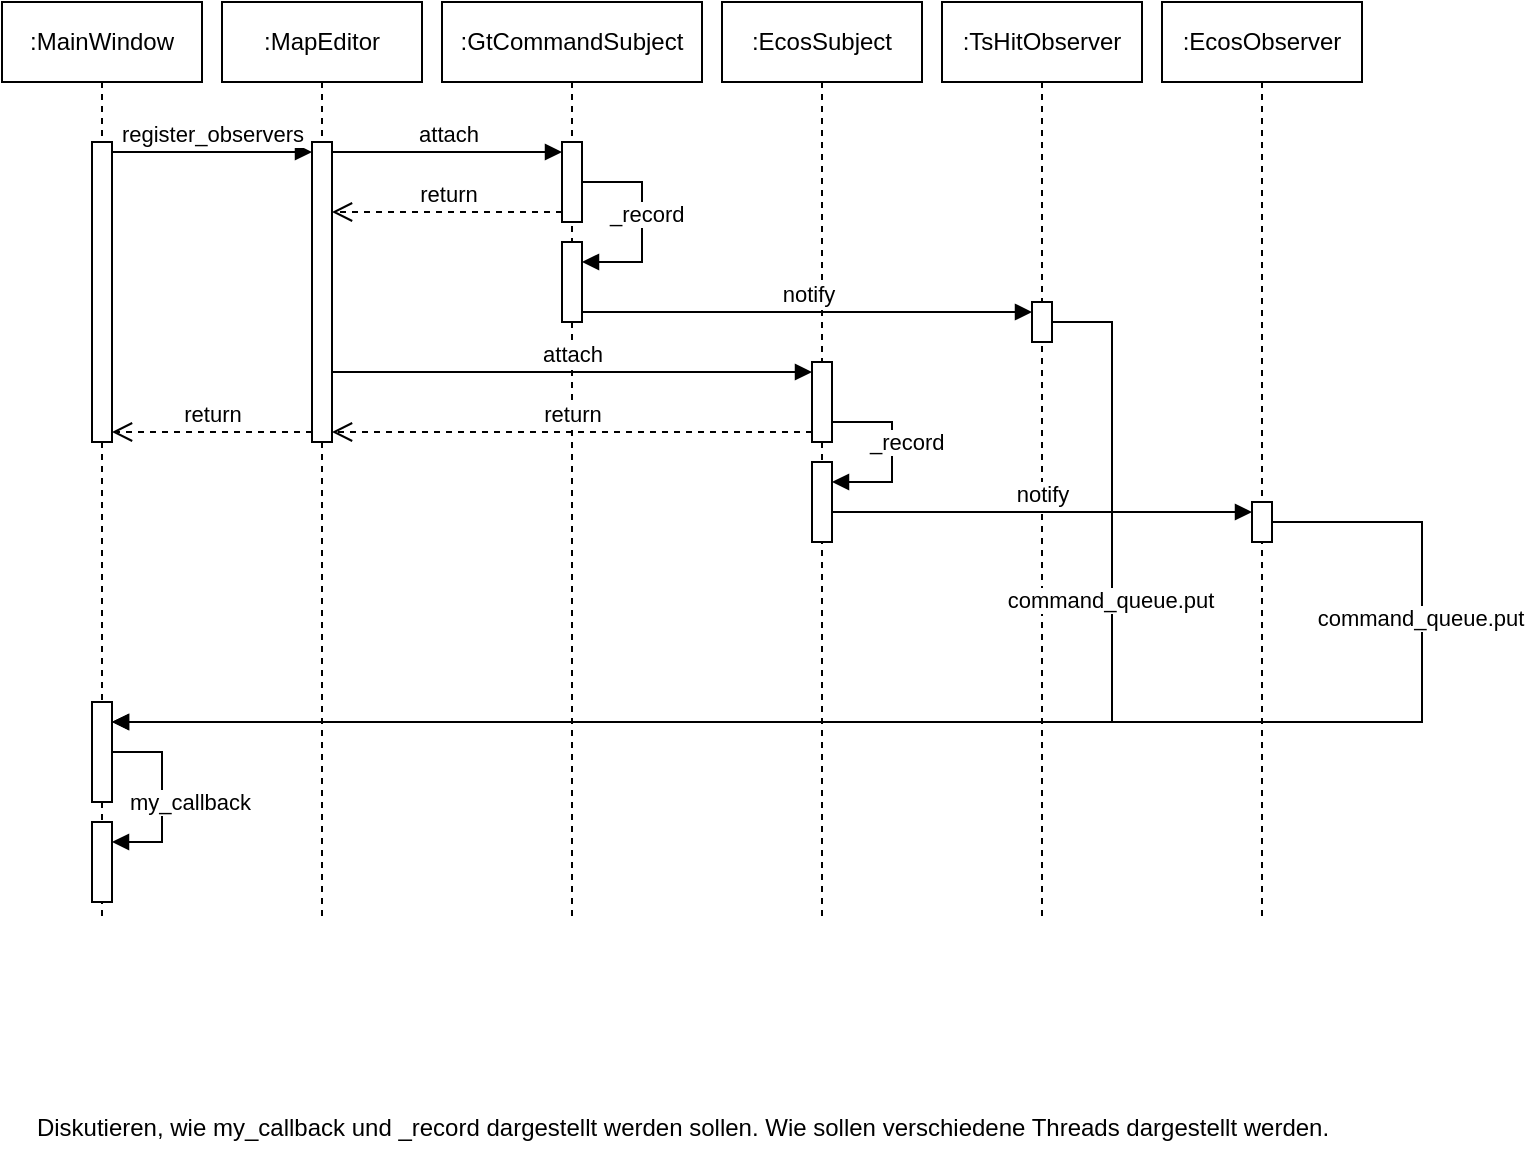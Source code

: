 <mxfile version="22.1.21" type="github">
  <diagram name="Page-1" id="BKqDx57j0ZqPQsNzVKFr">
    <mxGraphModel dx="1418" dy="743" grid="1" gridSize="10" guides="1" tooltips="1" connect="1" arrows="1" fold="1" page="1" pageScale="1" pageWidth="850" pageHeight="1100" math="0" shadow="0">
      <root>
        <mxCell id="0" />
        <mxCell id="1" parent="0" />
        <mxCell id="saX4zRUi23e5ykmQ4rgG-1" value=":MainWindow" style="shape=umlLifeline;perimeter=lifelinePerimeter;whiteSpace=wrap;html=1;container=1;dropTarget=0;collapsible=0;recursiveResize=0;outlineConnect=0;portConstraint=eastwest;newEdgeStyle={&quot;curved&quot;:0,&quot;rounded&quot;:0};" parent="1" vertex="1">
          <mxGeometry x="40" y="40" width="100" height="460" as="geometry" />
        </mxCell>
        <mxCell id="saX4zRUi23e5ykmQ4rgG-8" value="" style="html=1;points=[[0,0,0,0,5],[0,1,0,0,-5],[1,0,0,0,5],[1,1,0,0,-5]];perimeter=orthogonalPerimeter;outlineConnect=0;targetShapes=umlLifeline;portConstraint=eastwest;newEdgeStyle={&quot;curved&quot;:0,&quot;rounded&quot;:0};" parent="saX4zRUi23e5ykmQ4rgG-1" vertex="1">
          <mxGeometry x="45" y="70" width="10" height="150" as="geometry" />
        </mxCell>
        <mxCell id="saX4zRUi23e5ykmQ4rgG-23" value="" style="html=1;points=[[0,0,0,0,5],[0,1,0,0,-5],[1,0,0,0,5],[1,1,0,0,-5]];perimeter=orthogonalPerimeter;outlineConnect=0;targetShapes=umlLifeline;portConstraint=eastwest;newEdgeStyle={&quot;curved&quot;:0,&quot;rounded&quot;:0};" parent="saX4zRUi23e5ykmQ4rgG-1" vertex="1">
          <mxGeometry x="45" y="350" width="10" height="50" as="geometry" />
        </mxCell>
        <mxCell id="saX4zRUi23e5ykmQ4rgG-34" value="" style="html=1;points=[[0,0,0,0,5],[0,1,0,0,-5],[1,0,0,0,5],[1,1,0,0,-5]];perimeter=orthogonalPerimeter;outlineConnect=0;targetShapes=umlLifeline;portConstraint=eastwest;newEdgeStyle={&quot;curved&quot;:0,&quot;rounded&quot;:0};" parent="saX4zRUi23e5ykmQ4rgG-1" vertex="1">
          <mxGeometry x="45" y="410" width="10" height="40" as="geometry" />
        </mxCell>
        <mxCell id="saX4zRUi23e5ykmQ4rgG-35" value="my_callback" style="html=1;align=left;spacingLeft=2;endArrow=block;rounded=0;edgeStyle=orthogonalEdgeStyle;curved=0;rounded=0;" parent="saX4zRUi23e5ykmQ4rgG-1" source="saX4zRUi23e5ykmQ4rgG-23" target="saX4zRUi23e5ykmQ4rgG-34" edge="1">
          <mxGeometry x="0.895" y="-20" relative="1" as="geometry">
            <mxPoint x="50" y="390" as="sourcePoint" />
            <Array as="points">
              <mxPoint x="80" y="375" />
              <mxPoint x="80" y="420" />
            </Array>
            <mxPoint as="offset" />
          </mxGeometry>
        </mxCell>
        <mxCell id="saX4zRUi23e5ykmQ4rgG-2" value=":MapEditor" style="shape=umlLifeline;perimeter=lifelinePerimeter;whiteSpace=wrap;html=1;container=1;dropTarget=0;collapsible=0;recursiveResize=0;outlineConnect=0;portConstraint=eastwest;newEdgeStyle={&quot;curved&quot;:0,&quot;rounded&quot;:0};" parent="1" vertex="1">
          <mxGeometry x="150" y="40" width="100" height="460" as="geometry" />
        </mxCell>
        <mxCell id="saX4zRUi23e5ykmQ4rgG-5" value="" style="html=1;points=[[0,0,0,0,5],[0,1,0,0,-5],[1,0,0,0,5],[1,1,0,0,-5]];perimeter=orthogonalPerimeter;outlineConnect=0;targetShapes=umlLifeline;portConstraint=eastwest;newEdgeStyle={&quot;curved&quot;:0,&quot;rounded&quot;:0};" parent="saX4zRUi23e5ykmQ4rgG-2" vertex="1">
          <mxGeometry x="45" y="70" width="10" height="150" as="geometry" />
        </mxCell>
        <mxCell id="saX4zRUi23e5ykmQ4rgG-3" value=":GtCommandSubject" style="shape=umlLifeline;perimeter=lifelinePerimeter;whiteSpace=wrap;html=1;container=1;dropTarget=0;collapsible=0;recursiveResize=0;outlineConnect=0;portConstraint=eastwest;newEdgeStyle={&quot;curved&quot;:0,&quot;rounded&quot;:0};" parent="1" vertex="1">
          <mxGeometry x="260" y="40" width="130" height="460" as="geometry" />
        </mxCell>
        <mxCell id="saX4zRUi23e5ykmQ4rgG-9" value="" style="html=1;points=[[0,0,0,0,5],[0,1,0,0,-5],[1,0,0,0,5],[1,1,0,0,-5]];perimeter=orthogonalPerimeter;outlineConnect=0;targetShapes=umlLifeline;portConstraint=eastwest;newEdgeStyle={&quot;curved&quot;:0,&quot;rounded&quot;:0};" parent="saX4zRUi23e5ykmQ4rgG-3" vertex="1">
          <mxGeometry x="60" y="70" width="10" height="40" as="geometry" />
        </mxCell>
        <mxCell id="saX4zRUi23e5ykmQ4rgG-18" value="" style="html=1;points=[[0,0,0,0,5],[0,1,0,0,-5],[1,0,0,0,5],[1,1,0,0,-5]];perimeter=orthogonalPerimeter;outlineConnect=0;targetShapes=umlLifeline;portConstraint=eastwest;newEdgeStyle={&quot;curved&quot;:0,&quot;rounded&quot;:0};" parent="saX4zRUi23e5ykmQ4rgG-3" vertex="1">
          <mxGeometry x="60" y="120" width="10" height="40" as="geometry" />
        </mxCell>
        <mxCell id="saX4zRUi23e5ykmQ4rgG-19" value="_record" style="html=1;align=left;spacingLeft=2;endArrow=block;rounded=0;edgeStyle=orthogonalEdgeStyle;curved=0;rounded=0;" parent="saX4zRUi23e5ykmQ4rgG-3" source="saX4zRUi23e5ykmQ4rgG-9" target="saX4zRUi23e5ykmQ4rgG-18" edge="1">
          <mxGeometry x="-0.091" y="-20" relative="1" as="geometry">
            <mxPoint x="70" y="110" as="sourcePoint" />
            <Array as="points">
              <mxPoint x="100" y="90" />
              <mxPoint x="100" y="130" />
            </Array>
            <mxPoint as="offset" />
          </mxGeometry>
        </mxCell>
        <mxCell id="saX4zRUi23e5ykmQ4rgG-4" value=":EcosSubject" style="shape=umlLifeline;perimeter=lifelinePerimeter;whiteSpace=wrap;html=1;container=1;dropTarget=0;collapsible=0;recursiveResize=0;outlineConnect=0;portConstraint=eastwest;newEdgeStyle={&quot;curved&quot;:0,&quot;rounded&quot;:0};" parent="1" vertex="1">
          <mxGeometry x="400" y="40" width="100" height="460" as="geometry" />
        </mxCell>
        <mxCell id="saX4zRUi23e5ykmQ4rgG-12" value="" style="html=1;points=[[0,0,0,0,5],[0,1,0,0,-5],[1,0,0,0,5],[1,1,0,0,-5]];perimeter=orthogonalPerimeter;outlineConnect=0;targetShapes=umlLifeline;portConstraint=eastwest;newEdgeStyle={&quot;curved&quot;:0,&quot;rounded&quot;:0};" parent="saX4zRUi23e5ykmQ4rgG-4" vertex="1">
          <mxGeometry x="45" y="180" width="10" height="40" as="geometry" />
        </mxCell>
        <mxCell id="saX4zRUi23e5ykmQ4rgG-27" value="" style="html=1;points=[[0,0,0,0,5],[0,1,0,0,-5],[1,0,0,0,5],[1,1,0,0,-5]];perimeter=orthogonalPerimeter;outlineConnect=0;targetShapes=umlLifeline;portConstraint=eastwest;newEdgeStyle={&quot;curved&quot;:0,&quot;rounded&quot;:0};" parent="saX4zRUi23e5ykmQ4rgG-4" vertex="1">
          <mxGeometry x="45" y="230" width="10" height="40" as="geometry" />
        </mxCell>
        <mxCell id="saX4zRUi23e5ykmQ4rgG-28" value="_record" style="html=1;align=left;spacingLeft=2;endArrow=block;rounded=0;edgeStyle=orthogonalEdgeStyle;curved=0;rounded=0;" parent="saX4zRUi23e5ykmQ4rgG-4" target="saX4zRUi23e5ykmQ4rgG-27" edge="1">
          <mxGeometry x="-0.667" y="-10" relative="1" as="geometry">
            <mxPoint x="55" y="210" as="sourcePoint" />
            <Array as="points">
              <mxPoint x="85" y="240" />
            </Array>
            <mxPoint as="offset" />
          </mxGeometry>
        </mxCell>
        <mxCell id="saX4zRUi23e5ykmQ4rgG-6" value="register_observers" style="html=1;verticalAlign=bottom;endArrow=block;curved=0;rounded=0;entryX=0;entryY=0;entryDx=0;entryDy=5;exitX=1;exitY=0;exitDx=0;exitDy=5;exitPerimeter=0;" parent="1" source="saX4zRUi23e5ykmQ4rgG-8" target="saX4zRUi23e5ykmQ4rgG-5" edge="1">
          <mxGeometry relative="1" as="geometry">
            <mxPoint x="100" y="115" as="sourcePoint" />
          </mxGeometry>
        </mxCell>
        <mxCell id="saX4zRUi23e5ykmQ4rgG-7" value="return" style="html=1;verticalAlign=bottom;endArrow=open;dashed=1;endSize=8;curved=0;rounded=0;exitX=0;exitY=1;exitDx=0;exitDy=-5;entryX=1;entryY=1;entryDx=0;entryDy=-5;entryPerimeter=0;" parent="1" source="saX4zRUi23e5ykmQ4rgG-5" target="saX4zRUi23e5ykmQ4rgG-8" edge="1">
          <mxGeometry relative="1" as="geometry">
            <mxPoint x="125" y="185" as="targetPoint" />
          </mxGeometry>
        </mxCell>
        <mxCell id="saX4zRUi23e5ykmQ4rgG-11" value="return" style="html=1;verticalAlign=bottom;endArrow=open;dashed=1;endSize=8;curved=0;rounded=0;exitX=0;exitY=1;exitDx=0;exitDy=-5;" parent="1" source="saX4zRUi23e5ykmQ4rgG-9" target="saX4zRUi23e5ykmQ4rgG-5" edge="1">
          <mxGeometry relative="1" as="geometry">
            <mxPoint x="250" y="185" as="targetPoint" />
          </mxGeometry>
        </mxCell>
        <mxCell id="saX4zRUi23e5ykmQ4rgG-10" value="attach" style="html=1;verticalAlign=bottom;endArrow=block;curved=0;rounded=0;entryX=0;entryY=0;entryDx=0;entryDy=5;" parent="1" source="saX4zRUi23e5ykmQ4rgG-5" target="saX4zRUi23e5ykmQ4rgG-9" edge="1">
          <mxGeometry relative="1" as="geometry">
            <mxPoint x="210" y="115" as="sourcePoint" />
          </mxGeometry>
        </mxCell>
        <mxCell id="saX4zRUi23e5ykmQ4rgG-13" value="attach" style="html=1;verticalAlign=bottom;endArrow=block;curved=0;rounded=0;entryX=0;entryY=0;entryDx=0;entryDy=5;" parent="1" source="saX4zRUi23e5ykmQ4rgG-5" target="saX4zRUi23e5ykmQ4rgG-12" edge="1">
          <mxGeometry relative="1" as="geometry">
            <mxPoint x="220" y="175" as="sourcePoint" />
            <mxPoint as="offset" />
          </mxGeometry>
        </mxCell>
        <mxCell id="saX4zRUi23e5ykmQ4rgG-14" value="return" style="html=1;verticalAlign=bottom;endArrow=open;dashed=1;endSize=8;curved=0;rounded=0;exitX=0;exitY=1;exitDx=0;exitDy=-5;" parent="1" source="saX4zRUi23e5ykmQ4rgG-12" target="saX4zRUi23e5ykmQ4rgG-5" edge="1">
          <mxGeometry relative="1" as="geometry">
            <mxPoint x="210" y="205" as="targetPoint" />
          </mxGeometry>
        </mxCell>
        <mxCell id="saX4zRUi23e5ykmQ4rgG-15" value=":TsHitObserver" style="shape=umlLifeline;whiteSpace=wrap;html=1;container=1;dropTarget=0;collapsible=0;recursiveResize=0;outlineConnect=0;portConstraint=eastwest;newEdgeStyle={&quot;curved&quot;:0,&quot;rounded&quot;:0};points=[[0,0,0,0,5],[0,1,0,0,-5],[1,0,0,0,5],[1,1,0,0,-5]];perimeter=rectanglePerimeter;targetShapes=umlLifeline;participant=label;" parent="1" vertex="1">
          <mxGeometry x="510" y="40" width="100" height="460" as="geometry" />
        </mxCell>
        <mxCell id="saX4zRUi23e5ykmQ4rgG-20" value="" style="html=1;points=[[0,0,0,0,5],[0,1,0,0,-5],[1,0,0,0,5],[1,1,0,0,-5]];perimeter=orthogonalPerimeter;outlineConnect=0;targetShapes=umlLifeline;portConstraint=eastwest;newEdgeStyle={&quot;curved&quot;:0,&quot;rounded&quot;:0};" parent="saX4zRUi23e5ykmQ4rgG-15" vertex="1">
          <mxGeometry x="45" y="150" width="10" height="20" as="geometry" />
        </mxCell>
        <mxCell id="saX4zRUi23e5ykmQ4rgG-21" value="notify" style="html=1;verticalAlign=bottom;endArrow=block;curved=0;rounded=0;entryX=0;entryY=0;entryDx=0;entryDy=5;" parent="1" source="saX4zRUi23e5ykmQ4rgG-18" target="saX4zRUi23e5ykmQ4rgG-20" edge="1">
          <mxGeometry relative="1" as="geometry">
            <mxPoint x="485" y="195" as="sourcePoint" />
          </mxGeometry>
        </mxCell>
        <mxCell id="saX4zRUi23e5ykmQ4rgG-24" value="" style="html=1;align=left;spacingLeft=2;endArrow=block;rounded=0;edgeStyle=orthogonalEdgeStyle;curved=0;rounded=0;exitX=1;exitY=1;exitDx=0;exitDy=-5;exitPerimeter=0;" parent="1" source="saX4zRUi23e5ykmQ4rgG-20" target="saX4zRUi23e5ykmQ4rgG-23" edge="1">
          <mxGeometry relative="1" as="geometry">
            <mxPoint x="565" y="220" as="sourcePoint" />
            <Array as="points">
              <mxPoint x="565" y="200" />
              <mxPoint x="595" y="200" />
              <mxPoint x="595" y="400" />
            </Array>
          </mxGeometry>
        </mxCell>
        <mxCell id="saX4zRUi23e5ykmQ4rgG-25" value="command_queue.put" style="edgeLabel;html=1;align=center;verticalAlign=middle;resizable=0;points=[];" parent="saX4zRUi23e5ykmQ4rgG-24" vertex="1" connectable="0">
          <mxGeometry x="-0.718" y="-1" relative="1" as="geometry">
            <mxPoint y="70" as="offset" />
          </mxGeometry>
        </mxCell>
        <mxCell id="saX4zRUi23e5ykmQ4rgG-26" value=":EcosObserver" style="shape=umlLifeline;perimeter=lifelinePerimeter;whiteSpace=wrap;html=1;container=1;dropTarget=0;collapsible=0;recursiveResize=0;outlineConnect=0;portConstraint=eastwest;newEdgeStyle={&quot;curved&quot;:0,&quot;rounded&quot;:0};" parent="1" vertex="1">
          <mxGeometry x="620" y="40" width="100" height="460" as="geometry" />
        </mxCell>
        <mxCell id="saX4zRUi23e5ykmQ4rgG-29" value="" style="html=1;points=[[0,0,0,0,5],[0,1,0,0,-5],[1,0,0,0,5],[1,1,0,0,-5]];perimeter=orthogonalPerimeter;outlineConnect=0;targetShapes=umlLifeline;portConstraint=eastwest;newEdgeStyle={&quot;curved&quot;:0,&quot;rounded&quot;:0};" parent="saX4zRUi23e5ykmQ4rgG-26" vertex="1">
          <mxGeometry x="45" y="250" width="10" height="20" as="geometry" />
        </mxCell>
        <mxCell id="saX4zRUi23e5ykmQ4rgG-30" value="notify" style="html=1;verticalAlign=bottom;endArrow=block;curved=0;rounded=0;entryX=0;entryY=0;entryDx=0;entryDy=5;" parent="1" source="saX4zRUi23e5ykmQ4rgG-27" target="saX4zRUi23e5ykmQ4rgG-29" edge="1">
          <mxGeometry relative="1" as="geometry">
            <mxPoint x="595" y="315" as="sourcePoint" />
          </mxGeometry>
        </mxCell>
        <mxCell id="saX4zRUi23e5ykmQ4rgG-32" value="" style="html=1;align=left;spacingLeft=2;endArrow=block;rounded=0;edgeStyle=orthogonalEdgeStyle;curved=0;rounded=0;" parent="1" source="saX4zRUi23e5ykmQ4rgG-29" target="saX4zRUi23e5ykmQ4rgG-23" edge="1">
          <mxGeometry relative="1" as="geometry">
            <mxPoint x="680" y="310" as="sourcePoint" />
            <Array as="points">
              <mxPoint x="750" y="300" />
              <mxPoint x="750" y="400" />
            </Array>
            <mxPoint x="105" y="500" as="targetPoint" />
          </mxGeometry>
        </mxCell>
        <mxCell id="saX4zRUi23e5ykmQ4rgG-33" value="command_queue.put" style="edgeLabel;html=1;align=center;verticalAlign=middle;resizable=0;points=[];" parent="saX4zRUi23e5ykmQ4rgG-32" vertex="1" connectable="0">
          <mxGeometry x="-0.718" y="-1" relative="1" as="geometry">
            <mxPoint y="6" as="offset" />
          </mxGeometry>
        </mxCell>
        <mxCell id="MXWMu0-FclEchwEJipKt-1" value="Diskutieren, wie my_callback und _record dargestellt werden sollen. Wie sollen verschiedene Threads dargestellt werden." style="text;html=1;align=center;verticalAlign=middle;resizable=0;points=[];autosize=1;strokeColor=none;fillColor=none;" vertex="1" parent="1">
          <mxGeometry x="45" y="588" width="670" height="30" as="geometry" />
        </mxCell>
      </root>
    </mxGraphModel>
  </diagram>
</mxfile>
